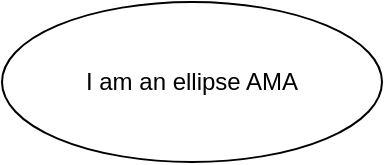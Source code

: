 <mxfile version="24.5.5" type="device">
  <diagram name="Page-1" id="lxfFTNm3ImvfoMQxQjF8">
    <mxGraphModel dx="714" dy="852" grid="1" gridSize="10" guides="1" tooltips="1" connect="1" arrows="1" fold="1" page="1" pageScale="1" pageWidth="850" pageHeight="1100" math="0" shadow="0">
      <root>
        <mxCell id="0" />
        <mxCell id="1" parent="0" />
        <mxCell id="uWDTEqmABpDoCRuRXqa2-1" value="I am an ellipse AMA" style="ellipse;whiteSpace=wrap;html=1;" vertex="1" parent="1">
          <mxGeometry x="110" y="210" width="190" height="80" as="geometry" />
        </mxCell>
      </root>
    </mxGraphModel>
  </diagram>
</mxfile>
